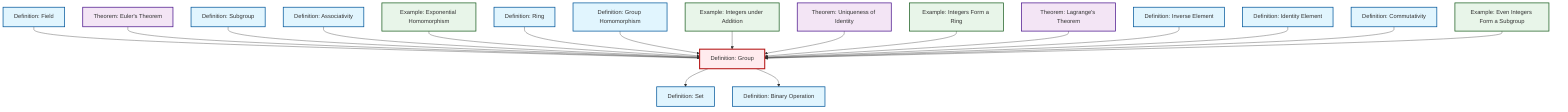 graph TD
    classDef definition fill:#e1f5fe,stroke:#01579b,stroke-width:2px
    classDef theorem fill:#f3e5f5,stroke:#4a148c,stroke-width:2px
    classDef axiom fill:#fff3e0,stroke:#e65100,stroke-width:2px
    classDef example fill:#e8f5e9,stroke:#1b5e20,stroke-width:2px
    classDef current fill:#ffebee,stroke:#b71c1c,stroke-width:3px
    def-group["Definition: Group"]:::definition
    def-identity-element["Definition: Identity Element"]:::definition
    def-binary-operation["Definition: Binary Operation"]:::definition
    def-commutativity["Definition: Commutativity"]:::definition
    def-ring["Definition: Ring"]:::definition
    def-inverse-element["Definition: Inverse Element"]:::definition
    def-set["Definition: Set"]:::definition
    ex-even-integers-subgroup["Example: Even Integers Form a Subgroup"]:::example
    thm-euler["Theorem: Euler's Theorem"]:::theorem
    def-field["Definition: Field"]:::definition
    ex-integers-addition["Example: Integers under Addition"]:::example
    def-subgroup["Definition: Subgroup"]:::definition
    thm-lagrange["Theorem: Lagrange's Theorem"]:::theorem
    ex-integers-ring["Example: Integers Form a Ring"]:::example
    def-associativity["Definition: Associativity"]:::definition
    def-homomorphism["Definition: Group Homomorphism"]:::definition
    thm-unique-identity["Theorem: Uniqueness of Identity"]:::theorem
    ex-exponential-homomorphism["Example: Exponential Homomorphism"]:::example
    def-field --> def-group
    thm-euler --> def-group
    def-subgroup --> def-group
    def-group --> def-set
    def-associativity --> def-group
    ex-exponential-homomorphism --> def-group
    def-ring --> def-group
    def-homomorphism --> def-group
    def-group --> def-binary-operation
    ex-integers-addition --> def-group
    thm-unique-identity --> def-group
    ex-integers-ring --> def-group
    thm-lagrange --> def-group
    def-inverse-element --> def-group
    def-identity-element --> def-group
    def-commutativity --> def-group
    ex-even-integers-subgroup --> def-group
    class def-group current